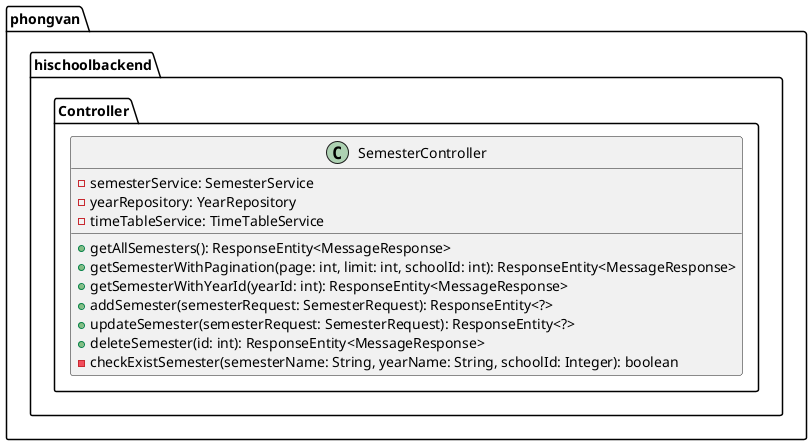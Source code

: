 @startuml

package phongvan.hischoolbackend.Controller {
    class SemesterController {
        - semesterService: SemesterService
        - yearRepository: YearRepository
        - timeTableService: TimeTableService

        + getAllSemesters(): ResponseEntity<MessageResponse>
        + getSemesterWithPagination(page: int, limit: int, schoolId: int): ResponseEntity<MessageResponse>
        + getSemesterWithYearId(yearId: int): ResponseEntity<MessageResponse>
        + addSemester(semesterRequest: SemesterRequest): ResponseEntity<?>
        + updateSemester(semesterRequest: SemesterRequest): ResponseEntity<?>
        + deleteSemester(id: int): ResponseEntity<MessageResponse>
        - checkExistSemester(semesterName: String, yearName: String, schoolId: Integer): boolean
    }
}

@enduml
